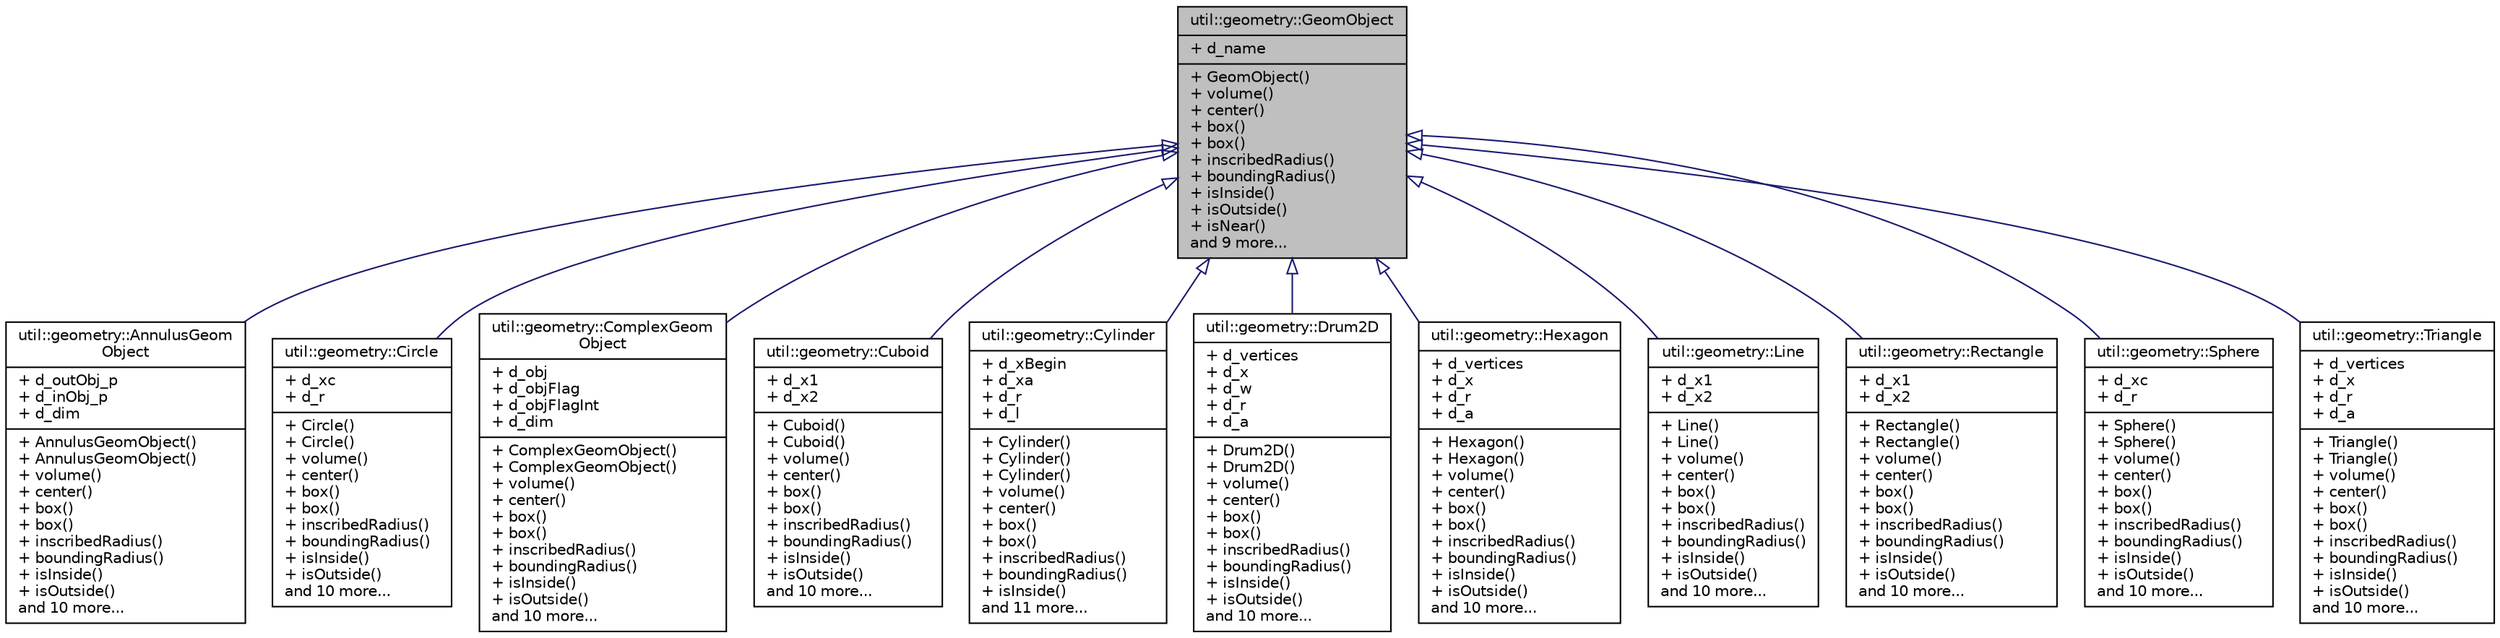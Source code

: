digraph "util::geometry::GeomObject"
{
  edge [fontname="Helvetica",fontsize="10",labelfontname="Helvetica",labelfontsize="10"];
  node [fontname="Helvetica",fontsize="10",shape=record];
  Node0 [label="{util::geometry::GeomObject\n|+ d_name\l|+ GeomObject()\l+ volume()\l+ center()\l+ box()\l+ box()\l+ inscribedRadius()\l+ boundingRadius()\l+ isInside()\l+ isOutside()\l+ isNear()\land 9 more...\l}",height=0.2,width=0.4,color="black", fillcolor="grey75", style="filled", fontcolor="black"];
  Node0 -> Node1 [dir="back",color="midnightblue",fontsize="10",style="solid",arrowtail="onormal",fontname="Helvetica"];
  Node1 [label="{util::geometry::AnnulusGeom\lObject\n|+ d_outObj_p\l+ d_inObj_p\l+ d_dim\l|+ AnnulusGeomObject()\l+ AnnulusGeomObject()\l+ volume()\l+ center()\l+ box()\l+ box()\l+ inscribedRadius()\l+ boundingRadius()\l+ isInside()\l+ isOutside()\land 10 more...\l}",height=0.2,width=0.4,color="black", fillcolor="white", style="filled",URL="$classutil_1_1geometry_1_1AnnulusGeomObject.html",tooltip="Defines annulus rectangle. "];
  Node0 -> Node2 [dir="back",color="midnightblue",fontsize="10",style="solid",arrowtail="onormal",fontname="Helvetica"];
  Node2 [label="{util::geometry::Circle\n|+ d_xc\l+ d_r\l|+ Circle()\l+ Circle()\l+ volume()\l+ center()\l+ box()\l+ box()\l+ inscribedRadius()\l+ boundingRadius()\l+ isInside()\l+ isOutside()\land 10 more...\l}",height=0.2,width=0.4,color="black", fillcolor="white", style="filled",URL="$classutil_1_1geometry_1_1Circle.html",tooltip="Defines rectangle. "];
  Node0 -> Node3 [dir="back",color="midnightblue",fontsize="10",style="solid",arrowtail="onormal",fontname="Helvetica"];
  Node3 [label="{util::geometry::ComplexGeom\lObject\n|+ d_obj\l+ d_objFlag\l+ d_objFlagInt\l+ d_dim\l|+ ComplexGeomObject()\l+ ComplexGeomObject()\l+ volume()\l+ center()\l+ box()\l+ box()\l+ inscribedRadius()\l+ boundingRadius()\l+ isInside()\l+ isOutside()\land 10 more...\l}",height=0.2,width=0.4,color="black", fillcolor="white", style="filled",URL="$classutil_1_1geometry_1_1ComplexGeomObject.html",tooltip="Defines complex geometrical object. "];
  Node0 -> Node4 [dir="back",color="midnightblue",fontsize="10",style="solid",arrowtail="onormal",fontname="Helvetica"];
  Node4 [label="{util::geometry::Cuboid\n|+ d_x1\l+ d_x2\l|+ Cuboid()\l+ Cuboid()\l+ volume()\l+ center()\l+ box()\l+ box()\l+ inscribedRadius()\l+ boundingRadius()\l+ isInside()\l+ isOutside()\land 10 more...\l}",height=0.2,width=0.4,color="black", fillcolor="white", style="filled",URL="$classutil_1_1geometry_1_1Cuboid.html",tooltip="Defines cuboid. "];
  Node0 -> Node5 [dir="back",color="midnightblue",fontsize="10",style="solid",arrowtail="onormal",fontname="Helvetica"];
  Node5 [label="{util::geometry::Cylinder\n|+ d_xBegin\l+ d_xa\l+ d_r\l+ d_l\l|+ Cylinder()\l+ Cylinder()\l+ Cylinder()\l+ volume()\l+ center()\l+ box()\l+ box()\l+ inscribedRadius()\l+ boundingRadius()\l+ isInside()\land 11 more...\l}",height=0.2,width=0.4,color="black", fillcolor="white", style="filled",URL="$classutil_1_1geometry_1_1Cylinder.html",tooltip="Defines rectangle. "];
  Node0 -> Node6 [dir="back",color="midnightblue",fontsize="10",style="solid",arrowtail="onormal",fontname="Helvetica"];
  Node6 [label="{util::geometry::Drum2D\n|+ d_vertices\l+ d_x\l+ d_w\l+ d_r\l+ d_a\l|+ Drum2D()\l+ Drum2D()\l+ volume()\l+ center()\l+ box()\l+ box()\l+ inscribedRadius()\l+ boundingRadius()\l+ isInside()\l+ isOutside()\land 10 more...\l}",height=0.2,width=0.4,color="black", fillcolor="white", style="filled",URL="$classutil_1_1geometry_1_1Drum2D.html",tooltip="Defines rectangle. "];
  Node0 -> Node7 [dir="back",color="midnightblue",fontsize="10",style="solid",arrowtail="onormal",fontname="Helvetica"];
  Node7 [label="{util::geometry::Hexagon\n|+ d_vertices\l+ d_x\l+ d_r\l+ d_a\l|+ Hexagon()\l+ Hexagon()\l+ volume()\l+ center()\l+ box()\l+ box()\l+ inscribedRadius()\l+ boundingRadius()\l+ isInside()\l+ isOutside()\land 10 more...\l}",height=0.2,width=0.4,color="black", fillcolor="white", style="filled",URL="$classutil_1_1geometry_1_1Hexagon.html",tooltip="Defines rectangle. "];
  Node0 -> Node8 [dir="back",color="midnightblue",fontsize="10",style="solid",arrowtail="onormal",fontname="Helvetica"];
  Node8 [label="{util::geometry::Line\n|+ d_x1\l+ d_x2\l|+ Line()\l+ Line()\l+ volume()\l+ center()\l+ box()\l+ box()\l+ inscribedRadius()\l+ boundingRadius()\l+ isInside()\l+ isOutside()\land 10 more...\l}",height=0.2,width=0.4,color="black", fillcolor="white", style="filled",URL="$classutil_1_1geometry_1_1Line.html",tooltip="Defines line in 3d. "];
  Node0 -> Node9 [dir="back",color="midnightblue",fontsize="10",style="solid",arrowtail="onormal",fontname="Helvetica"];
  Node9 [label="{util::geometry::Rectangle\n|+ d_x1\l+ d_x2\l|+ Rectangle()\l+ Rectangle()\l+ volume()\l+ center()\l+ box()\l+ box()\l+ inscribedRadius()\l+ boundingRadius()\l+ isInside()\l+ isOutside()\land 10 more...\l}",height=0.2,width=0.4,color="black", fillcolor="white", style="filled",URL="$classutil_1_1geometry_1_1Rectangle.html",tooltip="Defines rectangle. "];
  Node0 -> Node10 [dir="back",color="midnightblue",fontsize="10",style="solid",arrowtail="onormal",fontname="Helvetica"];
  Node10 [label="{util::geometry::Sphere\n|+ d_xc\l+ d_r\l|+ Sphere()\l+ Sphere()\l+ volume()\l+ center()\l+ box()\l+ box()\l+ inscribedRadius()\l+ boundingRadius()\l+ isInside()\l+ isOutside()\land 10 more...\l}",height=0.2,width=0.4,color="black", fillcolor="white", style="filled",URL="$classutil_1_1geometry_1_1Sphere.html",tooltip="Defines rectangle. "];
  Node0 -> Node11 [dir="back",color="midnightblue",fontsize="10",style="solid",arrowtail="onormal",fontname="Helvetica"];
  Node11 [label="{util::geometry::Triangle\n|+ d_vertices\l+ d_x\l+ d_r\l+ d_a\l|+ Triangle()\l+ Triangle()\l+ volume()\l+ center()\l+ box()\l+ box()\l+ inscribedRadius()\l+ boundingRadius()\l+ isInside()\l+ isOutside()\land 10 more...\l}",height=0.2,width=0.4,color="black", fillcolor="white", style="filled",URL="$classutil_1_1geometry_1_1Triangle.html",tooltip="Defines rectangle. "];
}
